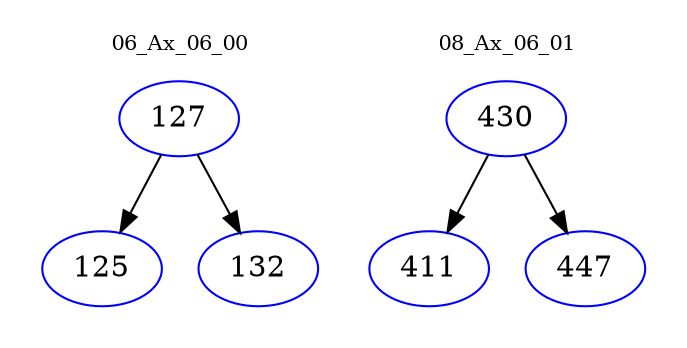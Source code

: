 digraph{
subgraph cluster_0 {
color = white
label = "06_Ax_06_00";
fontsize=10;
T0_127 [label="127", color="blue"]
T0_127 -> T0_125 [color="black"]
T0_125 [label="125", color="blue"]
T0_127 -> T0_132 [color="black"]
T0_132 [label="132", color="blue"]
}
subgraph cluster_1 {
color = white
label = "08_Ax_06_01";
fontsize=10;
T1_430 [label="430", color="blue"]
T1_430 -> T1_411 [color="black"]
T1_411 [label="411", color="blue"]
T1_430 -> T1_447 [color="black"]
T1_447 [label="447", color="blue"]
}
}
